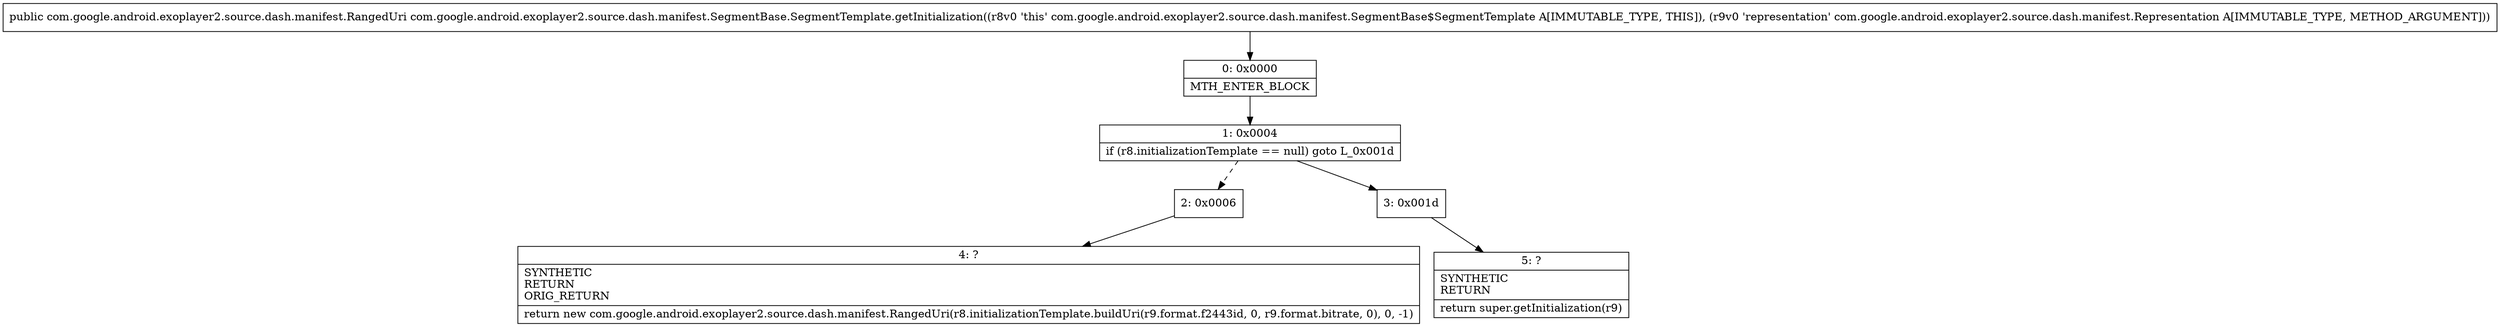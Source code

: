 digraph "CFG forcom.google.android.exoplayer2.source.dash.manifest.SegmentBase.SegmentTemplate.getInitialization(Lcom\/google\/android\/exoplayer2\/source\/dash\/manifest\/Representation;)Lcom\/google\/android\/exoplayer2\/source\/dash\/manifest\/RangedUri;" {
Node_0 [shape=record,label="{0\:\ 0x0000|MTH_ENTER_BLOCK\l}"];
Node_1 [shape=record,label="{1\:\ 0x0004|if (r8.initializationTemplate == null) goto L_0x001d\l}"];
Node_2 [shape=record,label="{2\:\ 0x0006}"];
Node_3 [shape=record,label="{3\:\ 0x001d}"];
Node_4 [shape=record,label="{4\:\ ?|SYNTHETIC\lRETURN\lORIG_RETURN\l|return new com.google.android.exoplayer2.source.dash.manifest.RangedUri(r8.initializationTemplate.buildUri(r9.format.f2443id, 0, r9.format.bitrate, 0), 0, \-1)\l}"];
Node_5 [shape=record,label="{5\:\ ?|SYNTHETIC\lRETURN\l|return super.getInitialization(r9)\l}"];
MethodNode[shape=record,label="{public com.google.android.exoplayer2.source.dash.manifest.RangedUri com.google.android.exoplayer2.source.dash.manifest.SegmentBase.SegmentTemplate.getInitialization((r8v0 'this' com.google.android.exoplayer2.source.dash.manifest.SegmentBase$SegmentTemplate A[IMMUTABLE_TYPE, THIS]), (r9v0 'representation' com.google.android.exoplayer2.source.dash.manifest.Representation A[IMMUTABLE_TYPE, METHOD_ARGUMENT])) }"];
MethodNode -> Node_0;
Node_0 -> Node_1;
Node_1 -> Node_2[style=dashed];
Node_1 -> Node_3;
Node_2 -> Node_4;
Node_3 -> Node_5;
}

